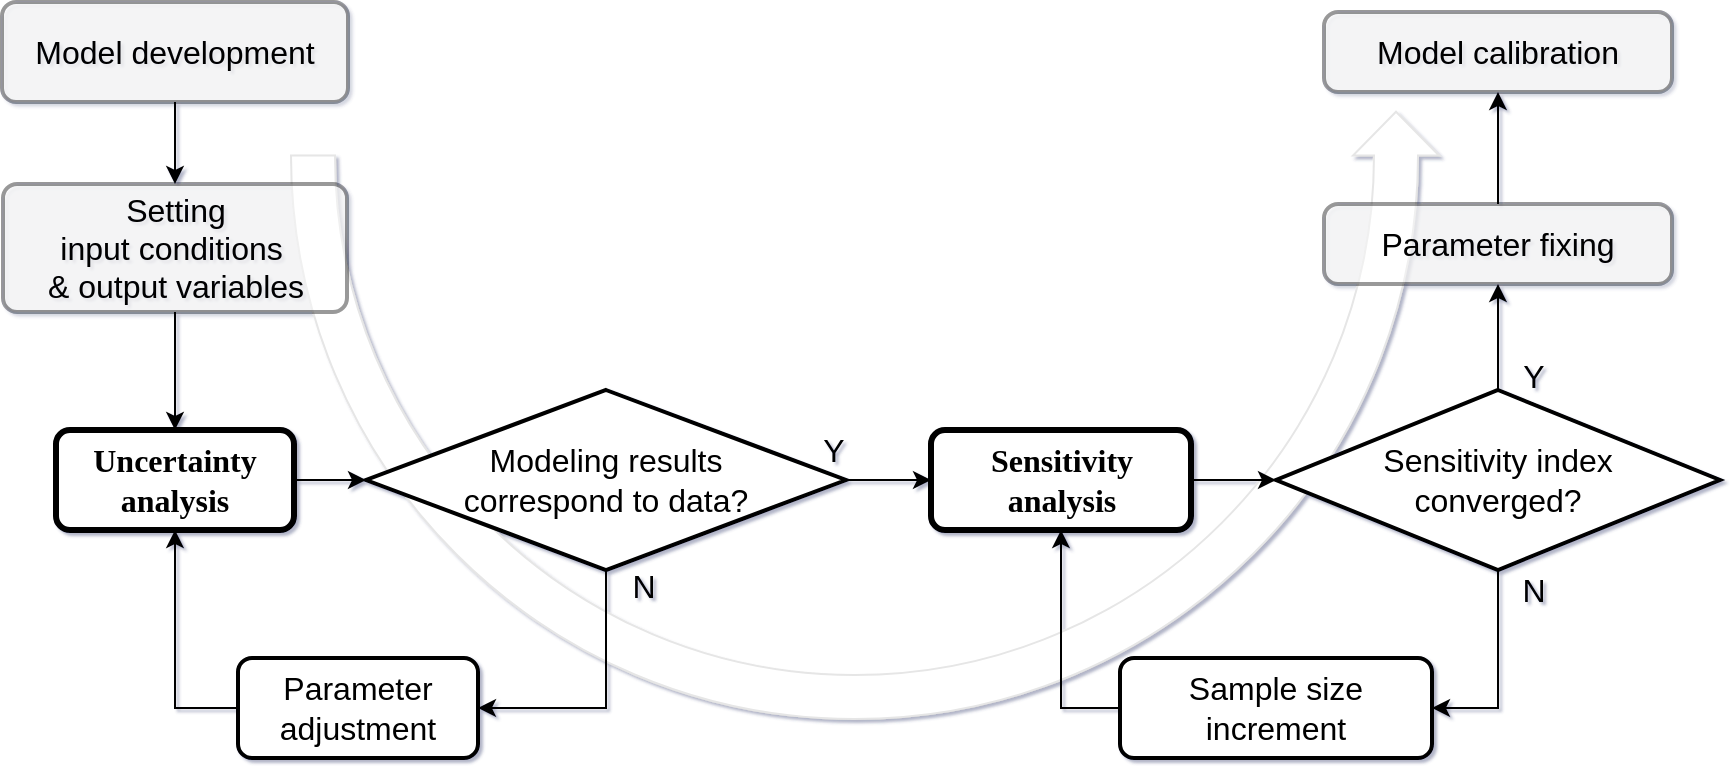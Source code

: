 <mxfile version="10.8.1" type="device"><diagram id="7fNVFyG9RuHXnrs_ZqYu" name="Page-1"><mxGraphModel dx="992" dy="703" grid="1" gridSize="10" guides="1" tooltips="1" connect="1" arrows="1" fold="1" page="1" pageScale="1" pageWidth="100" pageHeight="413" math="0" shadow="1"><root><mxCell id="0"/><mxCell id="1" parent="0"/><mxCell id="Ja7MT5KOsvCEYnIlK3jN-21" value="" style="html=1;shadow=0;dashed=0;align=center;verticalAlign=middle;shape=mxgraph.arrows2.uTurnArrow;dy=11;arrowHead=43;dx2=21.85;strokeColor=#E6E6E6;strokeWidth=1;rotation=-90;flipV=1;perimeterSpacing=0;" vertex="1" parent="1"><mxGeometry x="727" y="63" width="61" height="574" as="geometry"/></mxCell><mxCell id="Ja7MT5KOsvCEYnIlK3jN-18" value="" style="edgeStyle=orthogonalEdgeStyle;rounded=0;orthogonalLoop=1;jettySize=auto;html=1;" edge="1" parent="1" source="TxYSmETP58NiDxY4VSxH-26" target="Ja7MT5KOsvCEYnIlK3jN-14"><mxGeometry relative="1" as="geometry"/></mxCell><mxCell id="TxYSmETP58NiDxY4VSxH-26" value="&lt;font style=&quot;font-size: 16px&quot;&gt;Model development&lt;/font&gt;" style="rounded=1;whiteSpace=wrap;html=1;absoluteArcSize=1;arcSize=14;strokeWidth=2;opacity=40;" parent="1" vertex="1"><mxGeometry x="326" y="22" width="173" height="50" as="geometry"/></mxCell><mxCell id="TxYSmETP58NiDxY4VSxH-27" value="&lt;font style=&quot;font-size: 16px&quot; face=&quot;Verdana&quot;&gt;&lt;b&gt;Uncertainty analysis&lt;/b&gt;&lt;/font&gt;" style="rounded=1;whiteSpace=wrap;html=1;absoluteArcSize=1;arcSize=14;strokeWidth=3;" parent="1" vertex="1"><mxGeometry x="353" y="236" width="119" height="50" as="geometry"/></mxCell><mxCell id="Ja7MT5KOsvCEYnIlK3jN-5" value="" style="edgeStyle=orthogonalEdgeStyle;rounded=0;orthogonalLoop=1;jettySize=auto;html=1;" edge="1" parent="1" source="TxYSmETP58NiDxY4VSxH-29" target="TxYSmETP58NiDxY4VSxH-37"><mxGeometry relative="1" as="geometry"/></mxCell><mxCell id="TxYSmETP58NiDxY4VSxH-29" value="&lt;div style=&quot;font-size: 16px&quot;&gt;&lt;font style=&quot;font-size: 16px&quot;&gt;Modeling results &lt;br&gt;&lt;/font&gt;&lt;/div&gt;&lt;div style=&quot;font-size: 16px&quot;&gt;&lt;font style=&quot;font-size: 16px&quot;&gt;correspond to data?&lt;/font&gt;&lt;/div&gt;" style="strokeWidth=2;html=1;shape=mxgraph.flowchart.decision;whiteSpace=wrap;" parent="1" vertex="1"><mxGeometry x="508" y="216" width="240" height="90" as="geometry"/></mxCell><mxCell id="TxYSmETP58NiDxY4VSxH-31" value="" style="edgeStyle=orthogonalEdgeStyle;rounded=0;orthogonalLoop=1;jettySize=auto;html=1;" parent="1" source="TxYSmETP58NiDxY4VSxH-27" target="TxYSmETP58NiDxY4VSxH-29" edge="1"><mxGeometry relative="1" as="geometry"/></mxCell><mxCell id="TxYSmETP58NiDxY4VSxH-37" value="&lt;font style=&quot;font-size: 16px&quot; face=&quot;Verdana&quot;&gt;&lt;b&gt;Sensitivity analysis&lt;/b&gt;&lt;/font&gt;" style="rounded=1;whiteSpace=wrap;html=1;absoluteArcSize=1;arcSize=14;strokeWidth=3;" parent="1" vertex="1"><mxGeometry x="790.5" y="236" width="130" height="50" as="geometry"/></mxCell><mxCell id="TxYSmETP58NiDxY4VSxH-49" value="" style="edgeStyle=orthogonalEdgeStyle;rounded=0;orthogonalLoop=1;jettySize=auto;html=1;entryX=0.5;entryY=1;entryDx=0;entryDy=0;exitX=0;exitY=0.5;exitDx=0;exitDy=0;" parent="1" source="TxYSmETP58NiDxY4VSxH-38" target="TxYSmETP58NiDxY4VSxH-27" edge="1"><mxGeometry relative="1" as="geometry"><mxPoint x="347" y="550" as="targetPoint"/></mxGeometry></mxCell><mxCell id="TxYSmETP58NiDxY4VSxH-38" value="&lt;font style=&quot;font-size: 16px&quot;&gt;Parameter adjustment&lt;/font&gt;" style="rounded=1;whiteSpace=wrap;html=1;absoluteArcSize=1;arcSize=14;strokeWidth=2;" parent="1" vertex="1"><mxGeometry x="444" y="350" width="120" height="50" as="geometry"/></mxCell><mxCell id="TxYSmETP58NiDxY4VSxH-47" value="" style="edgeStyle=orthogonalEdgeStyle;rounded=0;orthogonalLoop=1;jettySize=auto;html=1;entryX=1;entryY=0.5;entryDx=0;entryDy=0;exitX=0.5;exitY=1;exitDx=0;exitDy=0;exitPerimeter=0;" parent="1" source="TxYSmETP58NiDxY4VSxH-29" target="TxYSmETP58NiDxY4VSxH-38" edge="1"><mxGeometry relative="1" as="geometry"><mxPoint x="525" y="646" as="targetPoint"/></mxGeometry></mxCell><mxCell id="Ja7MT5KOsvCEYnIlK3jN-7" value="" style="edgeStyle=orthogonalEdgeStyle;rounded=0;orthogonalLoop=1;jettySize=auto;html=1;entryX=1;entryY=0.5;entryDx=0;entryDy=0;" edge="1" parent="1" source="TxYSmETP58NiDxY4VSxH-44" target="TxYSmETP58NiDxY4VSxH-53"><mxGeometry relative="1" as="geometry"><mxPoint x="1154" y="136" as="targetPoint"/></mxGeometry></mxCell><mxCell id="Ja7MT5KOsvCEYnIlK3jN-20" value="" style="edgeStyle=orthogonalEdgeStyle;rounded=0;orthogonalLoop=1;jettySize=auto;html=1;" edge="1" parent="1" source="TxYSmETP58NiDxY4VSxH-44" target="TxYSmETP58NiDxY4VSxH-60"><mxGeometry relative="1" as="geometry"/></mxCell><mxCell id="TxYSmETP58NiDxY4VSxH-44" value="&lt;div style=&quot;font-size: 16px&quot;&gt;&lt;font style=&quot;font-size: 16px&quot;&gt;&lt;font style=&quot;font-size: 16px&quot;&gt;Sensitivity index &lt;/font&gt;&lt;br&gt;&lt;/font&gt;&lt;/div&gt;&lt;div style=&quot;font-size: 16px&quot;&gt;&lt;font style=&quot;font-size: 16px&quot;&gt;converged?&lt;/font&gt;&lt;/div&gt;" style="strokeWidth=2;html=1;shape=mxgraph.flowchart.decision;whiteSpace=wrap;" parent="1" vertex="1"><mxGeometry x="963" y="216" width="222" height="90" as="geometry"/></mxCell><mxCell id="TxYSmETP58NiDxY4VSxH-52" value="" style="edgeStyle=orthogonalEdgeStyle;rounded=0;orthogonalLoop=1;jettySize=auto;html=1;" parent="1" source="TxYSmETP58NiDxY4VSxH-37" target="TxYSmETP58NiDxY4VSxH-44" edge="1"><mxGeometry relative="1" as="geometry"/></mxCell><mxCell id="Ja7MT5KOsvCEYnIlK3jN-9" value="" style="edgeStyle=orthogonalEdgeStyle;rounded=0;orthogonalLoop=1;jettySize=auto;html=1;entryX=0.5;entryY=1;entryDx=0;entryDy=0;exitX=0;exitY=0.5;exitDx=0;exitDy=0;" edge="1" parent="1" source="TxYSmETP58NiDxY4VSxH-53" target="TxYSmETP58NiDxY4VSxH-37"><mxGeometry relative="1" as="geometry"><mxPoint x="822" y="161" as="targetPoint"/></mxGeometry></mxCell><mxCell id="TxYSmETP58NiDxY4VSxH-53" value="&lt;font style=&quot;font-size: 16px&quot;&gt;Sample size increment&lt;/font&gt;" style="rounded=1;whiteSpace=wrap;html=1;absoluteArcSize=1;arcSize=14;strokeWidth=2;" parent="1" vertex="1"><mxGeometry x="885" y="350" width="156" height="50" as="geometry"/></mxCell><mxCell id="Ja7MT5KOsvCEYnIlK3jN-26" value="" style="edgeStyle=orthogonalEdgeStyle;rounded=0;orthogonalLoop=1;jettySize=auto;html=1;" edge="1" parent="1" source="TxYSmETP58NiDxY4VSxH-60" target="Ja7MT5KOsvCEYnIlK3jN-25"><mxGeometry relative="1" as="geometry"/></mxCell><mxCell id="TxYSmETP58NiDxY4VSxH-60" value="&lt;div style=&quot;font-size: 16px&quot;&gt;&lt;font style=&quot;font-size: 16px&quot;&gt;Parameter fixing &lt;br&gt;&lt;/font&gt;&lt;/div&gt;" style="rounded=1;whiteSpace=wrap;html=1;absoluteArcSize=1;arcSize=14;strokeWidth=2;opacity=40;" parent="1" vertex="1"><mxGeometry x="987" y="123" width="174" height="40" as="geometry"/></mxCell><mxCell id="TxYSmETP58NiDxY4VSxH-61" value="&lt;font style=&quot;font-size: 16px&quot;&gt;Y&lt;/font&gt;" style="text;html=1;strokeColor=none;fillColor=none;align=center;verticalAlign=middle;whiteSpace=wrap;rounded=0;" parent="1" vertex="1"><mxGeometry x="721.5" y="236" width="40" height="20" as="geometry"/></mxCell><mxCell id="Ja7MT5KOsvCEYnIlK3jN-11" value="&lt;font style=&quot;font-size: 16px&quot;&gt;Y&lt;/font&gt;" style="text;html=1;strokeColor=none;fillColor=none;align=center;verticalAlign=middle;whiteSpace=wrap;rounded=0;" vertex="1" parent="1"><mxGeometry x="1071.5" y="199" width="40" height="20" as="geometry"/></mxCell><mxCell id="Ja7MT5KOsvCEYnIlK3jN-12" value="&lt;font style=&quot;font-size: 16px&quot;&gt;N&lt;/font&gt;" style="text;html=1;strokeColor=none;fillColor=none;align=center;verticalAlign=middle;whiteSpace=wrap;rounded=0;" vertex="1" parent="1"><mxGeometry x="1071.5" y="306" width="40" height="20" as="geometry"/></mxCell><mxCell id="Ja7MT5KOsvCEYnIlK3jN-19" value="" style="edgeStyle=orthogonalEdgeStyle;rounded=0;orthogonalLoop=1;jettySize=auto;html=1;" edge="1" parent="1" source="Ja7MT5KOsvCEYnIlK3jN-14" target="TxYSmETP58NiDxY4VSxH-27"><mxGeometry relative="1" as="geometry"/></mxCell><mxCell id="Ja7MT5KOsvCEYnIlK3jN-14" value="&lt;div style=&quot;font-size: 16px&quot;&gt;&lt;font style=&quot;font-size: 16px&quot;&gt;Setting &lt;br&gt;&lt;/font&gt;&lt;/div&gt;&lt;div style=&quot;font-size: 16px&quot;&gt;&lt;font style=&quot;font-size: 16px&quot;&gt;input conditions&amp;nbsp; &lt;br&gt;&lt;/font&gt;&lt;/div&gt;&lt;div style=&quot;font-size: 16px&quot;&gt;&lt;font style=&quot;font-size: 16px&quot;&gt;&amp;amp; output variables&lt;/font&gt;&lt;/div&gt;" style="rounded=1;whiteSpace=wrap;html=1;absoluteArcSize=1;arcSize=14;strokeWidth=2;opacity=40;" vertex="1" parent="1"><mxGeometry x="326.5" y="113" width="172" height="64" as="geometry"/></mxCell><mxCell id="Ja7MT5KOsvCEYnIlK3jN-17" value="&lt;font style=&quot;font-size: 16px&quot;&gt;N&lt;/font&gt;" style="text;html=1;strokeColor=none;fillColor=none;align=center;verticalAlign=middle;whiteSpace=wrap;rounded=0;" vertex="1" parent="1"><mxGeometry x="626.5" y="304" width="40" height="20" as="geometry"/></mxCell><mxCell id="Ja7MT5KOsvCEYnIlK3jN-25" value="&lt;div style=&quot;font-size: 16px&quot;&gt;Model calibration&lt;font style=&quot;font-size: 16px&quot;&gt;&lt;br&gt;&lt;/font&gt;&lt;/div&gt;" style="rounded=1;whiteSpace=wrap;html=1;absoluteArcSize=1;arcSize=14;strokeWidth=2;opacity=40;" vertex="1" parent="1"><mxGeometry x="987" y="27" width="174" height="40" as="geometry"/></mxCell></root></mxGraphModel></diagram></mxfile>